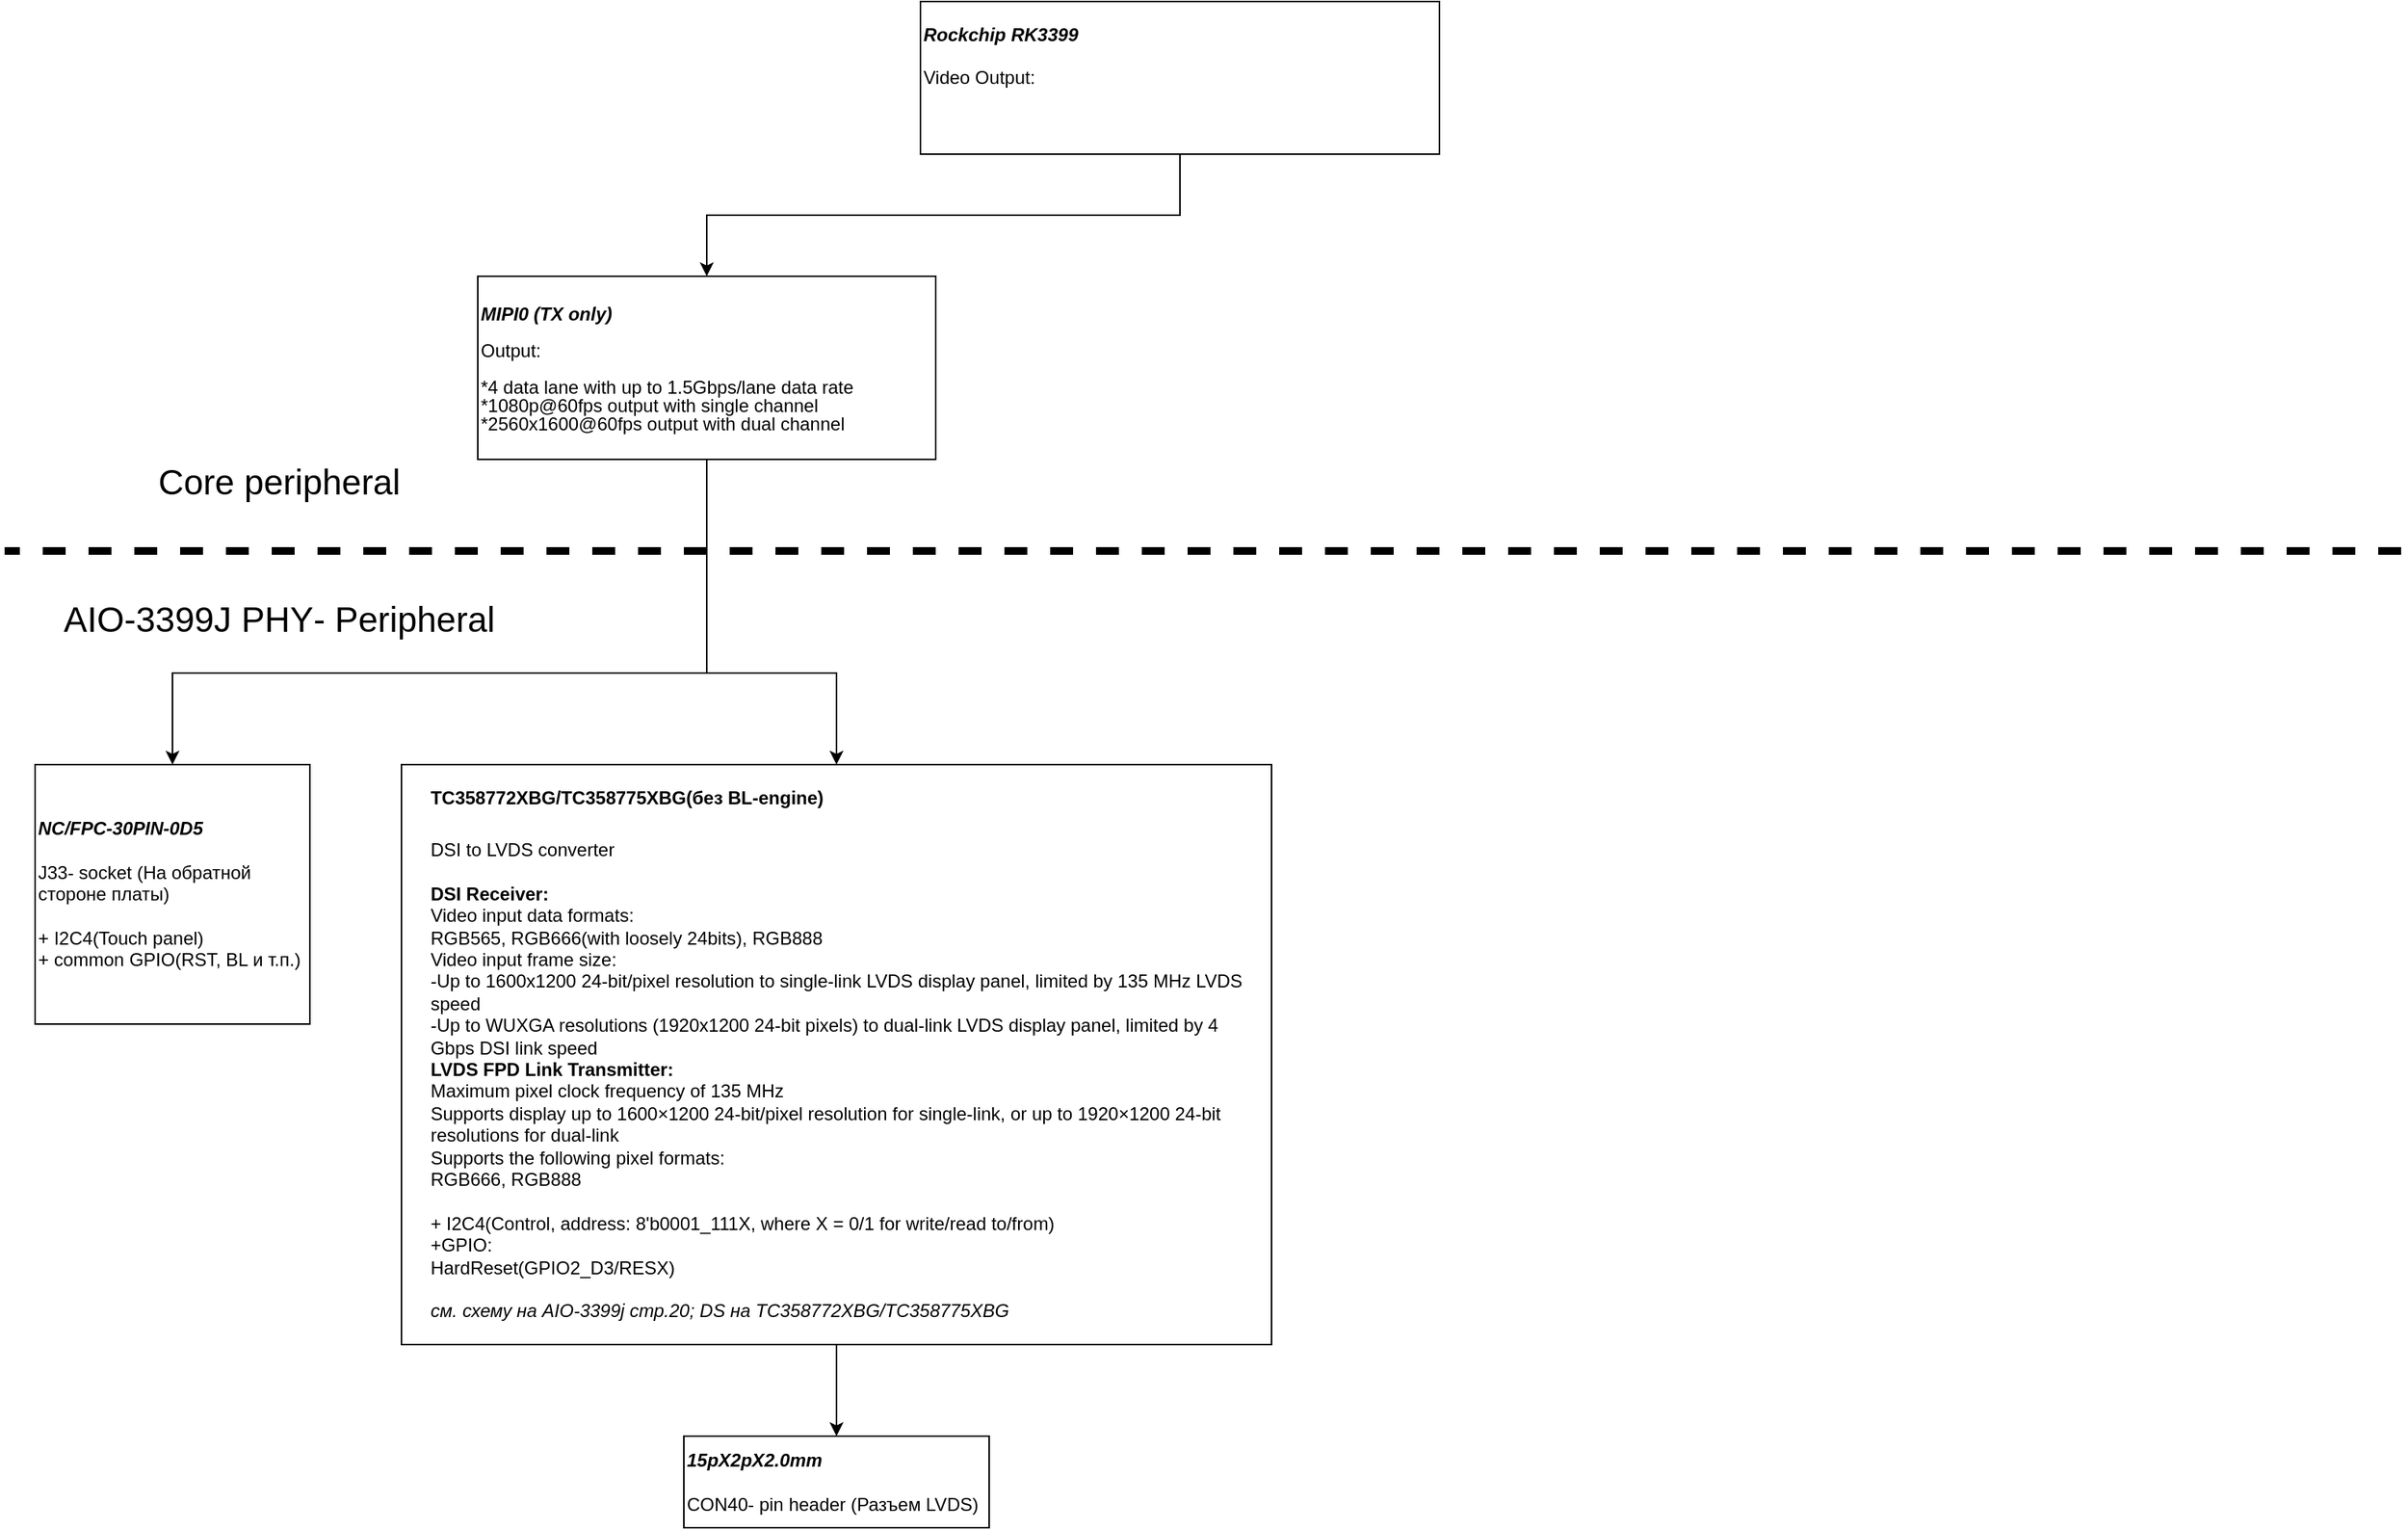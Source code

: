 <mxfile version="20.6.2" type="device"><diagram id="blWK3tW3c8JzYx9mQyuH" name="Страница 1"><mxGraphModel dx="1511" dy="904" grid="1" gridSize="10" guides="1" tooltips="1" connect="1" arrows="1" fold="1" page="1" pageScale="1" pageWidth="1654" pageHeight="2336" math="0" shadow="0"><root><mxCell id="0"/><mxCell id="1" parent="0"/><mxCell id="G5KQo0OFPF6wtVieEOtC-2" value="&lt;span style=&quot;background-color: initial;&quot;&gt;&lt;div style=&quot;&quot;&gt;&lt;span style=&quot;background-color: initial;&quot;&gt;&lt;i style=&quot;&quot;&gt;&lt;b&gt;Rockchip RK3399&lt;/b&gt;&lt;/i&gt;&lt;/span&gt;&lt;/div&gt;&lt;/span&gt;&lt;span style=&quot;background-color: initial;&quot;&gt;&lt;div style=&quot;&quot;&gt;&lt;span style=&quot;background-color: initial;&quot;&gt;&lt;br&gt;&lt;/span&gt;&lt;/div&gt;&lt;div style=&quot;&quot;&gt;&lt;span style=&quot;background-color: initial;&quot;&gt;Video Output:&lt;br&gt;&lt;br&gt;&lt;br&gt;&lt;/span&gt;&lt;/div&gt;&lt;/span&gt;" style="rounded=0;whiteSpace=wrap;html=1;align=left;" vertex="1" parent="1"><mxGeometry x="620" y="30" width="340" height="100" as="geometry"/></mxCell><mxCell id="G5KQo0OFPF6wtVieEOtC-5" value="&lt;p style=&quot;line-height: 100%;&quot; class=&quot;MsoNormal&quot;&gt;&lt;i style=&quot;&quot;&gt;&lt;span style=&quot;font-weight: bold; background-color: initial;&quot;&gt;MIPI0 (TX &lt;/span&gt;&lt;span style=&quot;background-color: initial;&quot;&gt;&lt;b&gt;only)&lt;/b&gt;&lt;/span&gt;&lt;/i&gt;&lt;/p&gt;&lt;p style=&quot;line-height: 100%;&quot; class=&quot;MsoNormal&quot;&gt;Output:&lt;/p&gt;&lt;p style=&quot;line-height: 100%;&quot; class=&quot;MsoNormal&quot;&gt;*4 data lane with up to 1.5Gbps/lane data rate&lt;br&gt;*1080p@60fps output with single channel&lt;br&gt;*2560x1600@60fps output with dual channel&lt;br&gt;&lt;/p&gt;&lt;p&gt;&lt;/p&gt;&lt;p&gt;&lt;/p&gt;&lt;p&gt;&lt;/p&gt;" style="rounded=0;whiteSpace=wrap;html=1;align=left;" vertex="1" parent="1"><mxGeometry x="330" y="210" width="300" height="120" as="geometry"/></mxCell><mxCell id="G5KQo0OFPF6wtVieEOtC-7" value="" style="endArrow=none;html=1;rounded=0;entryX=0.5;entryY=1;entryDx=0;entryDy=0;exitX=0.5;exitY=0;exitDx=0;exitDy=0;edgeStyle=orthogonalEdgeStyle;endFill=0;startArrow=classic;startFill=1;" edge="1" parent="1" source="G5KQo0OFPF6wtVieEOtC-5" target="G5KQo0OFPF6wtVieEOtC-2"><mxGeometry width="50" height="50" relative="1" as="geometry"><mxPoint x="697" y="190" as="sourcePoint"/><mxPoint x="917" y="130" as="targetPoint"/></mxGeometry></mxCell><mxCell id="G5KQo0OFPF6wtVieEOtC-11" value="&lt;b&gt;&lt;i&gt;NC/FPC-30PIN-0D5&lt;br&gt;&lt;/i&gt;&lt;/b&gt;&lt;br&gt;J33- socket (На обратной стороне платы)&lt;br&gt;&lt;br&gt;+ I2C4(Touch panel)&lt;br&gt;+ common GPIO(RST, BL и т.п.)" style="rounded=0;whiteSpace=wrap;html=1;align=left;" vertex="1" parent="1"><mxGeometry x="40" y="530" width="180" height="170" as="geometry"/></mxCell><mxCell id="G5KQo0OFPF6wtVieEOtC-13" value="" style="endArrow=none;html=1;rounded=0;entryX=0.5;entryY=1;entryDx=0;entryDy=0;exitX=0.5;exitY=0;exitDx=0;exitDy=0;edgeStyle=orthogonalEdgeStyle;startArrow=classic;startFill=1;" edge="1" parent="1" source="G5KQo0OFPF6wtVieEOtC-11" target="G5KQo0OFPF6wtVieEOtC-5"><mxGeometry width="50" height="50" relative="1" as="geometry"><mxPoint x="330" y="470" as="sourcePoint"/><mxPoint x="650" y="370" as="targetPoint"/><Array as="points"><mxPoint x="320" y="470"/><mxPoint x="510" y="470"/></Array></mxGeometry></mxCell><mxCell id="G5KQo0OFPF6wtVieEOtC-14" value="" style="endArrow=none;dashed=1;html=1;rounded=0;strokeWidth=5;jumpSize=6;" edge="1" parent="1"><mxGeometry width="50" height="50" relative="1" as="geometry"><mxPoint x="1590" y="390" as="sourcePoint"/><mxPoint x="20" y="390" as="targetPoint"/></mxGeometry></mxCell><mxCell id="G5KQo0OFPF6wtVieEOtC-15" value="&lt;font style=&quot;font-size: 23px;&quot;&gt;AIO-3399J PHY&lt;span lang=&quot;EN-US&quot;&gt;- Peripheral&lt;/span&gt;&lt;/font&gt;" style="text;html=1;strokeColor=none;fillColor=none;align=center;verticalAlign=middle;whiteSpace=wrap;rounded=0;" vertex="1" parent="1"><mxGeometry x="50" y="410" width="300" height="50" as="geometry"/></mxCell><mxCell id="G5KQo0OFPF6wtVieEOtC-18" value="" style="endArrow=classic;html=1;rounded=0;strokeWidth=1;fontSize=23;jumpSize=6;entryX=0.5;entryY=0;entryDx=0;entryDy=0;edgeStyle=orthogonalEdgeStyle;startArrow=none;startFill=0;endFill=1;" edge="1" parent="1" target="G5KQo0OFPF6wtVieEOtC-23"><mxGeometry width="50" height="50" relative="1" as="geometry"><mxPoint x="480" y="470" as="sourcePoint"/><mxPoint x="586" y="530" as="targetPoint"/><Array as="points"><mxPoint x="565" y="470"/></Array></mxGeometry></mxCell><mxCell id="G5KQo0OFPF6wtVieEOtC-19" value="&lt;span style=&quot;font-size: 23px;&quot;&gt;Core p&lt;/span&gt;&lt;span style=&quot;font-size: 23px;&quot;&gt;eripheral&lt;/span&gt;" style="text;html=1;strokeColor=none;fillColor=none;align=center;verticalAlign=middle;whiteSpace=wrap;rounded=0;" vertex="1" parent="1"><mxGeometry x="50" y="320" width="300" height="50" as="geometry"/></mxCell><mxCell id="G5KQo0OFPF6wtVieEOtC-23" value="&lt;div style=&quot;text-align: left;&quot;&gt;&lt;font style=&quot;font-size: 12px;&quot;&gt;&lt;b&gt;&lt;span style=&quot;background-color: initial; vertical-align: super;&quot;&gt;TC358772XBG/&lt;/span&gt;&lt;span style=&quot;background-color: initial; vertical-align: super;&quot;&gt;TC358775XBG(без BL-engine)&lt;/span&gt;&lt;/b&gt;&lt;/font&gt;&lt;/div&gt;&lt;div style=&quot;text-align: left;&quot;&gt;&lt;font style=&quot;font-size: 12px;&quot;&gt;&lt;i&gt;&lt;br&gt;&lt;/i&gt;&lt;span style=&quot;background-color: initial;&quot;&gt;DSI to LVDS converter&lt;/span&gt;&lt;/font&gt;&lt;/div&gt;&lt;div style=&quot;text-align: left;&quot;&gt;&lt;font style=&quot;font-size: 12px;&quot;&gt;&lt;span style=&quot;background-color: initial;&quot;&gt;&lt;br&gt;&lt;/span&gt;&lt;/font&gt;&lt;/div&gt;&lt;div style=&quot;text-align: left;&quot;&gt;&lt;span style=&quot;background-color: initial;&quot;&gt;&lt;font style=&quot;&quot;&gt;&lt;b&gt;DSI Receiver:&lt;/b&gt;&lt;br&gt;&lt;/font&gt;&lt;/span&gt;&lt;/div&gt;&lt;div style=&quot;text-align: left;&quot;&gt;&lt;span style=&quot;background-color: initial;&quot;&gt;&lt;font style=&quot;font-size: 12px;&quot;&gt;Video input data formats:&lt;/font&gt;&lt;/span&gt;&lt;/div&gt;&lt;div style=&quot;text-align: left;&quot;&gt;&lt;span style=&quot;background-color: initial;&quot;&gt;&lt;font style=&quot;&quot;&gt;RGB565,&amp;nbsp;&lt;/font&gt;&lt;/span&gt;&lt;span style=&quot;background-color: initial;&quot;&gt;RGB666(with loosely 24bits),&amp;nbsp;&lt;/span&gt;&lt;span style=&quot;background-color: initial;&quot;&gt;RGB888&lt;/span&gt;&lt;/div&gt;&lt;div style=&quot;text-align: left;&quot;&gt;&lt;span style=&quot;background-color: initial;&quot;&gt;Video input frame size:&lt;br&gt;&lt;/span&gt;&lt;/div&gt;&lt;div style=&quot;text-align: left;&quot;&gt;&lt;span style=&quot;background-color: initial;&quot;&gt;&lt;div&gt;&lt;span style=&quot;&quot;&gt;&lt;/span&gt;-Up to 1600x1200 24-bit/pixel resolution to single-link LVDS display panel, limited by 135 MHz LVDS&lt;/div&gt;&lt;div&gt;speed&lt;/div&gt;&lt;div&gt;&lt;span style=&quot;&quot;&gt;&lt;/span&gt;&lt;span style=&quot;background-color: initial;&quot;&gt;-Up to WUXGA resolutions (1920x1200 24-bit pixels) to dual-link LVDS display panel, limited by 4&lt;br&gt;Gbps DSI link speed&lt;/span&gt;&lt;br&gt;&lt;/div&gt;&lt;/span&gt;&lt;/div&gt;&lt;div style=&quot;text-align: left;&quot;&gt;&lt;span style=&quot;background-color: initial;&quot;&gt;&lt;b&gt;LVDS FPD Link Transmitter:&lt;/b&gt;&lt;br&gt;&lt;/span&gt;&lt;/div&gt;&lt;div style=&quot;text-align: left;&quot;&gt;&lt;span style=&quot;background-color: initial;&quot;&gt;Maximum pixel clock frequency of 135 MHz&lt;br&gt;&lt;div&gt;Supports display up to 1600×1200 24-bit/pixel resolution for single-link, or up to 1920×1200 24-bit&lt;/div&gt;&lt;div&gt;resolutions for dual-link&lt;br&gt;&lt;div&gt;Supports the following pixel formats:&lt;/div&gt;&lt;div&gt;&lt;span style=&quot;background-color: initial;&quot;&gt;RGB666,&amp;nbsp;&lt;/span&gt;&lt;span style=&quot;background-color: initial;&quot;&gt;RGB888&lt;/span&gt;&lt;/div&gt;&lt;/div&gt;&lt;/span&gt;&lt;/div&gt;&lt;div style=&quot;text-align: left;&quot;&gt;&lt;span style=&quot;background-color: initial;&quot;&gt;&lt;br&gt;&lt;/span&gt;&lt;/div&gt;&lt;div style=&quot;text-align: left;&quot;&gt;&lt;font style=&quot;font-size: 12px;&quot;&gt;+ I2C4(Control, address: 8'b0001_111X, where X = 0/1 for write/read to/from)&lt;/font&gt;&lt;/div&gt;&lt;div style=&quot;text-align: left;&quot;&gt;&lt;font style=&quot;font-size: 12px;&quot;&gt;&lt;span style=&quot;background-color: initial;&quot;&gt;+GPIO:&lt;/span&gt;&lt;br&gt;&lt;span style=&quot;background-color: initial;&quot;&gt;HardReset(GPIO2_D3/RESX)&lt;/span&gt;&lt;br&gt;&lt;/font&gt;&lt;/div&gt;&lt;div style=&quot;text-align: left;&quot;&gt;&lt;span style=&quot;background-color: initial;&quot;&gt;&lt;font style=&quot;font-size: 12px;&quot;&gt;&lt;br&gt;&lt;/font&gt;&lt;/span&gt;&lt;/div&gt;&lt;div style=&quot;text-align: left;&quot;&gt;&lt;i&gt;&lt;font style=&quot;font-size: 12px;&quot;&gt;см. схему на AIO-3399j&amp;nbsp;&lt;span style=&quot;background-color: initial;&quot;&gt;стр.20; DS на&amp;nbsp;&lt;/span&gt;&lt;/font&gt;&lt;/i&gt;&lt;i style=&quot;background-color: initial;&quot;&gt;&lt;span style=&quot;background-color: initial;&quot;&gt;TC358772XBG/&lt;/span&gt;&lt;span style=&quot;background-color: initial;&quot;&gt;TC358775XBG&lt;/span&gt;&lt;/i&gt;&lt;/div&gt;" style="text;html=1;strokeColor=default;fillColor=default;align=center;verticalAlign=middle;whiteSpace=wrap;rounded=0;fontSize=12;glass=0;" vertex="1" parent="1"><mxGeometry x="280" y="530" width="570" height="380" as="geometry"/></mxCell><mxCell id="G5KQo0OFPF6wtVieEOtC-25" value="&lt;b&gt;&lt;i&gt;15pX2pX2.0mm&lt;/i&gt;&lt;/b&gt;&lt;br&gt;&lt;br&gt;CON40- pin header (Разъем LVDS)" style="rounded=0;whiteSpace=wrap;html=1;glass=0;strokeColor=default;fontSize=12;fillColor=default;align=left;" vertex="1" parent="1"><mxGeometry x="465" y="970" width="200" height="60" as="geometry"/></mxCell><mxCell id="G5KQo0OFPF6wtVieEOtC-29" value="" style="endArrow=none;html=1;rounded=0;strokeWidth=1;fontSize=12;jumpSize=6;exitX=0.5;exitY=0;exitDx=0;exitDy=0;entryX=0.5;entryY=1;entryDx=0;entryDy=0;startArrow=classic;startFill=1;" edge="1" parent="1" source="G5KQo0OFPF6wtVieEOtC-25" target="G5KQo0OFPF6wtVieEOtC-23"><mxGeometry width="50" height="50" relative="1" as="geometry"><mxPoint x="310" y="740" as="sourcePoint"/><mxPoint x="360" y="690" as="targetPoint"/></mxGeometry></mxCell></root></mxGraphModel></diagram></mxfile>